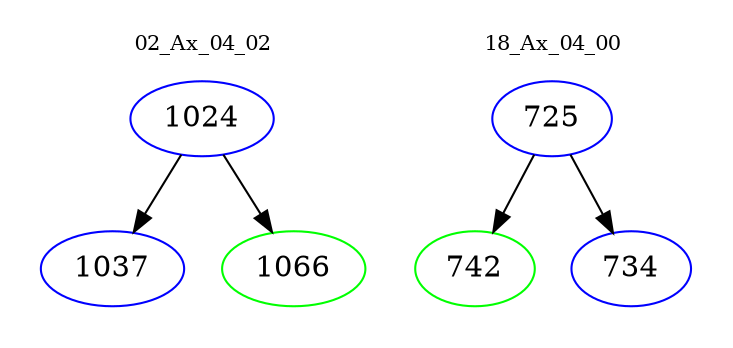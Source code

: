 digraph{
subgraph cluster_0 {
color = white
label = "02_Ax_04_02";
fontsize=10;
T0_1024 [label="1024", color="blue"]
T0_1024 -> T0_1037 [color="black"]
T0_1037 [label="1037", color="blue"]
T0_1024 -> T0_1066 [color="black"]
T0_1066 [label="1066", color="green"]
}
subgraph cluster_1 {
color = white
label = "18_Ax_04_00";
fontsize=10;
T1_725 [label="725", color="blue"]
T1_725 -> T1_742 [color="black"]
T1_742 [label="742", color="green"]
T1_725 -> T1_734 [color="black"]
T1_734 [label="734", color="blue"]
}
}
